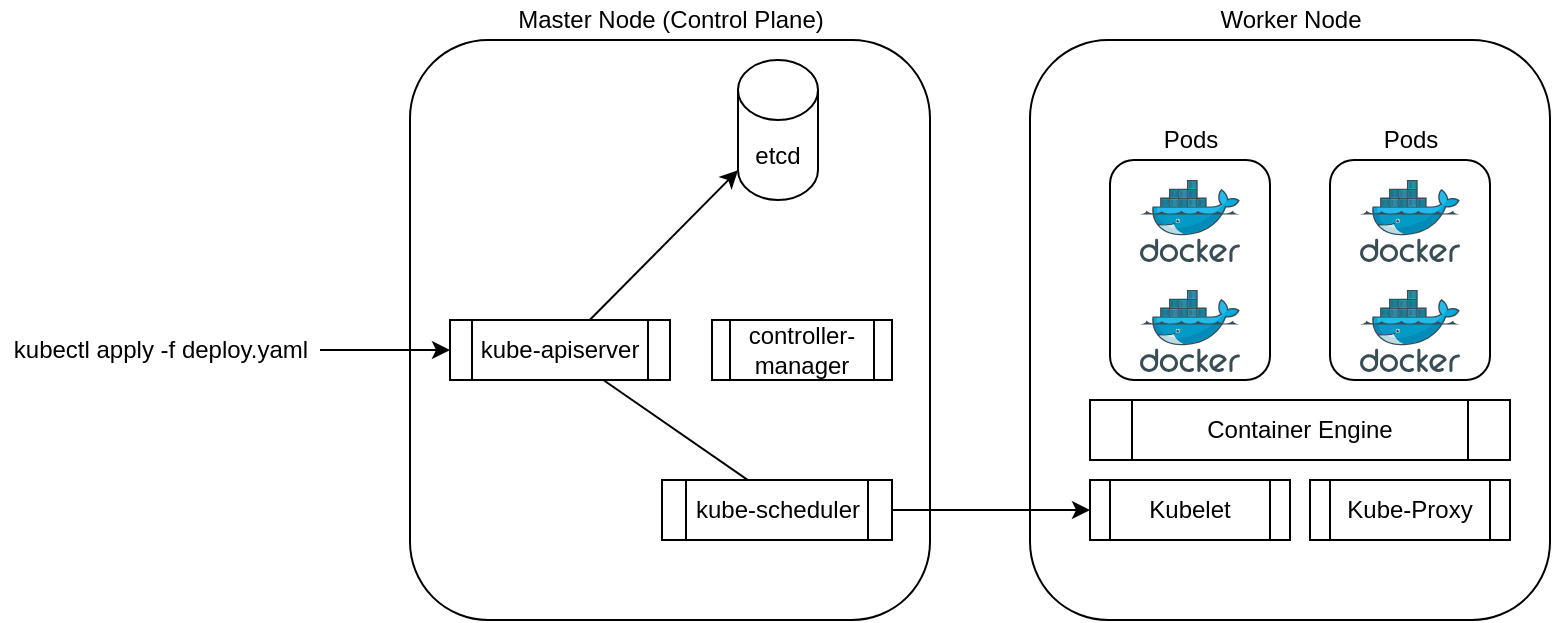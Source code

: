 <mxfile>
    <diagram id="uYXUTNEqjZT4-AZ_4_PC" name="Page-1">
        <mxGraphModel dx="1700" dy="433" grid="1" gridSize="10" guides="1" tooltips="1" connect="1" arrows="1" fold="1" page="1" pageScale="1" pageWidth="827" pageHeight="1169" background="none" math="0" shadow="0">
            <root>
                <mxCell id="0"/>
                <mxCell id="1" parent="0"/>
                <mxCell id="9" value="" style="rounded=1;whiteSpace=wrap;html=1;" vertex="1" parent="1">
                    <mxGeometry x="540" y="90" width="260" height="290" as="geometry"/>
                </mxCell>
                <mxCell id="2" value="" style="rounded=1;whiteSpace=wrap;html=1;" vertex="1" parent="1">
                    <mxGeometry x="230" y="90" width="260" height="290" as="geometry"/>
                </mxCell>
                <mxCell id="3" value="Master Node (Control Plane)" style="text;html=1;align=center;verticalAlign=middle;resizable=0;points=[];autosize=1;strokeColor=none;fillColor=none;" vertex="1" parent="1">
                    <mxGeometry x="275" y="70" width="170" height="20" as="geometry"/>
                </mxCell>
                <mxCell id="4" value="etcd" style="shape=cylinder3;whiteSpace=wrap;html=1;boundedLbl=1;backgroundOutline=1;size=15;" vertex="1" parent="1">
                    <mxGeometry x="394" y="100" width="40" height="70" as="geometry"/>
                </mxCell>
                <mxCell id="7" style="edgeStyle=none;html=1;" edge="1" parent="1" source="5" target="4">
                    <mxGeometry relative="1" as="geometry"/>
                </mxCell>
                <mxCell id="8" style="edgeStyle=none;html=1;entryX=0.75;entryY=1;entryDx=0;entryDy=0;" edge="1" parent="1" source="5" target="6">
                    <mxGeometry relative="1" as="geometry"/>
                </mxCell>
                <mxCell id="5" value="kube-apiserver" style="shape=process;whiteSpace=wrap;html=1;backgroundOutline=1;" vertex="1" parent="1">
                    <mxGeometry x="250" y="230" width="110" height="30" as="geometry"/>
                </mxCell>
                <mxCell id="29" style="edgeStyle=none;rounded=0;html=1;entryX=0;entryY=0.5;entryDx=0;entryDy=0;strokeColor=default;" edge="1" parent="1" source="6" target="12">
                    <mxGeometry relative="1" as="geometry"/>
                </mxCell>
                <mxCell id="6" value="kube-scheduler" style="shape=process;whiteSpace=wrap;html=1;backgroundOutline=1;" vertex="1" parent="1">
                    <mxGeometry x="356" y="310" width="115" height="30" as="geometry"/>
                </mxCell>
                <mxCell id="10" value="Worker Node" style="text;html=1;align=center;verticalAlign=middle;resizable=0;points=[];autosize=1;strokeColor=none;fillColor=none;" vertex="1" parent="1">
                    <mxGeometry x="625" y="70" width="90" height="20" as="geometry"/>
                </mxCell>
                <mxCell id="11" value="Container Engine" style="shape=process;whiteSpace=wrap;html=1;backgroundOutline=1;" vertex="1" parent="1">
                    <mxGeometry x="570" y="270" width="210" height="30" as="geometry"/>
                </mxCell>
                <mxCell id="12" value="Kubelet" style="shape=process;whiteSpace=wrap;html=1;backgroundOutline=1;" vertex="1" parent="1">
                    <mxGeometry x="570" y="310" width="100" height="30" as="geometry"/>
                </mxCell>
                <mxCell id="13" value="Kube-Proxy" style="shape=process;whiteSpace=wrap;html=1;backgroundOutline=1;" vertex="1" parent="1">
                    <mxGeometry x="680" y="310" width="100" height="30" as="geometry"/>
                </mxCell>
                <mxCell id="20" value="" style="group" vertex="1" connectable="0" parent="1">
                    <mxGeometry x="580" y="130" width="80" height="130" as="geometry"/>
                </mxCell>
                <mxCell id="18" value="" style="rounded=1;whiteSpace=wrap;html=1;" vertex="1" parent="20">
                    <mxGeometry y="20" width="80" height="110" as="geometry"/>
                </mxCell>
                <mxCell id="14" value="" style="sketch=0;aspect=fixed;html=1;points=[];align=center;image;fontSize=12;image=img/lib/mscae/Docker.svg;" vertex="1" parent="20">
                    <mxGeometry x="15" y="85" width="50" height="41" as="geometry"/>
                </mxCell>
                <mxCell id="17" value="" style="sketch=0;aspect=fixed;html=1;points=[];align=center;image;fontSize=12;image=img/lib/mscae/Docker.svg;" vertex="1" parent="20">
                    <mxGeometry x="15" y="30" width="50" height="41" as="geometry"/>
                </mxCell>
                <mxCell id="19" value="Pods" style="text;html=1;align=center;verticalAlign=middle;resizable=0;points=[];autosize=1;strokeColor=none;fillColor=none;" vertex="1" parent="20">
                    <mxGeometry x="20" width="40" height="20" as="geometry"/>
                </mxCell>
                <mxCell id="21" value="" style="group" vertex="1" connectable="0" parent="1">
                    <mxGeometry x="690" y="130" width="80" height="130" as="geometry"/>
                </mxCell>
                <mxCell id="22" value="" style="rounded=1;whiteSpace=wrap;html=1;" vertex="1" parent="21">
                    <mxGeometry y="20" width="80" height="110" as="geometry"/>
                </mxCell>
                <mxCell id="23" value="" style="sketch=0;aspect=fixed;html=1;points=[];align=center;image;fontSize=12;image=img/lib/mscae/Docker.svg;" vertex="1" parent="21">
                    <mxGeometry x="15" y="85" width="50" height="41" as="geometry"/>
                </mxCell>
                <mxCell id="24" value="" style="sketch=0;aspect=fixed;html=1;points=[];align=center;image;fontSize=12;image=img/lib/mscae/Docker.svg;" vertex="1" parent="21">
                    <mxGeometry x="15" y="30" width="50" height="41" as="geometry"/>
                </mxCell>
                <mxCell id="25" value="Pods" style="text;html=1;align=center;verticalAlign=middle;resizable=0;points=[];autosize=1;strokeColor=none;fillColor=none;" vertex="1" parent="21">
                    <mxGeometry x="20" width="40" height="20" as="geometry"/>
                </mxCell>
                <mxCell id="28" style="edgeStyle=none;rounded=0;html=1;strokeColor=default;" edge="1" parent="1" source="26" target="5">
                    <mxGeometry relative="1" as="geometry"/>
                </mxCell>
                <mxCell id="26" value="kubectl apply -f deploy.yaml" style="text;html=1;align=center;verticalAlign=middle;resizable=0;points=[];autosize=1;strokeColor=none;fillColor=none;" vertex="1" parent="1">
                    <mxGeometry x="25" y="235" width="160" height="20" as="geometry"/>
                </mxCell>
                <mxCell id="31" value="controller-manager" style="shape=process;whiteSpace=wrap;html=1;backgroundOutline=1;" vertex="1" parent="1">
                    <mxGeometry x="381" y="230" width="90" height="30" as="geometry"/>
                </mxCell>
            </root>
        </mxGraphModel>
    </diagram>
</mxfile>